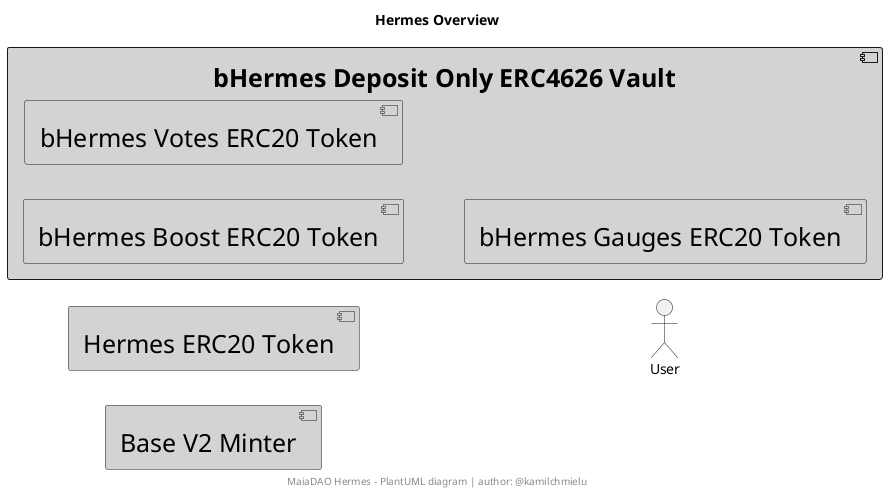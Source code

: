 @startuml
title Hermes Overview

/' //////////////////////////////////////////////////////////////////
//                         Core Components                         //
////////////////////////////////////////////////////////////////// '/

component "Hermes ERC20 Token" as Hermes
component "Base V2 Minter" as BaseV2Minter
component "bHermes Deposit Only ERC4626 Vault" as bHermes {
    component "bHermes Boost ERC20 Token" as bHermesBoost
    component "bHermes Votes ERC20 Token" as bHermesVotes
    component "bHermes Gauges ERC20 Token" as bHermesGauges
}
/' //////////////////////////////////////////////////////////////////
//                            Actors                               //
////////////////////////////////////////////////////////////////// '/

actor "User" as User

/' //////////////////////////////////////////////////////////////////
//                            Styling                              //
////////////////////////////////////////////////////////////////// '/

left to right direction
skinparam linetype ortho 
skinparam note {
    BorderColor black
    BackgroundColor white
    FontColor black
}
skinparam component {
    FontSize 25
    BackgroundColor lightgray
}

footer MaiaDAO Hermes - PlantUML diagram | author: @kamilchmielu
@enduml
